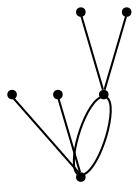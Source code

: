 graph {
  node [shape=point,comment="{\"directed\":false,\"doi\":\"10.1007/978-3-642-00219-9_33\",\"figure\":\"6\"}"]

  v0 [pos="1344.2600192402683,669.663540649414"]
  v1 [pos="1231.6472214099972,737.2027653087268"]
  v2 [pos="1344.2600192402683,804.745806052468"]
  v3 [pos="578.5072906671569,804.745806052468"]
  v4 [pos="691.1160164589105,737.2027653087268"]
  v5 [pos="578.5072906671569,669.663540649414"]

  v0 -- v1 [id="-1",pos="1344.2600192402683,669.663540649414 1231.6472214099972,737.2027653087268 1231.6472214099972,737.2027653087268 1231.6472214099972,737.2027653087268"]
  v3 -- v4 [id="-4",pos="578.5072906671569,804.745806052468 691.1160164589105,737.2027653087268 691.1160164589105,737.2027653087268 691.1160164589105,737.2027653087268"]
  v5 -- v4 [id="-8",pos="578.5072906671569,669.663540649414 691.1160164589105,737.2027653087268 691.1160164589105,737.2027653087268 691.1160164589105,737.2027653087268"]
  v4 -- v1 [id="-11",pos="691.1160164589105,737.2027653087268 1081.5042897069177,759.7190626664595 1081.5042897069177,759.7190626664595 1081.5042897069177,759.7190626664595 1231.6472214099972,737.2027653087268 1231.6472214099972,737.2027653087268 1231.6472214099972,737.2027653087268"]
  v4 -- v1 [id="-12",pos="691.1160164589105,737.2027653087268 1081.5042897069177,722.197030917081 1081.5042897069177,722.197030917081 1081.5042897069177,722.197030917081 1231.6472214099972,737.2027653087268 1231.6472214099972,737.2027653087268 1231.6472214099972,737.2027653087268"]
  v2 -- v1 [id="-24",pos="1344.2600192402683,804.745806052468 1231.6472214099972,737.2027653087268 1231.6472214099972,737.2027653087268 1231.6472214099972,737.2027653087268"]
}